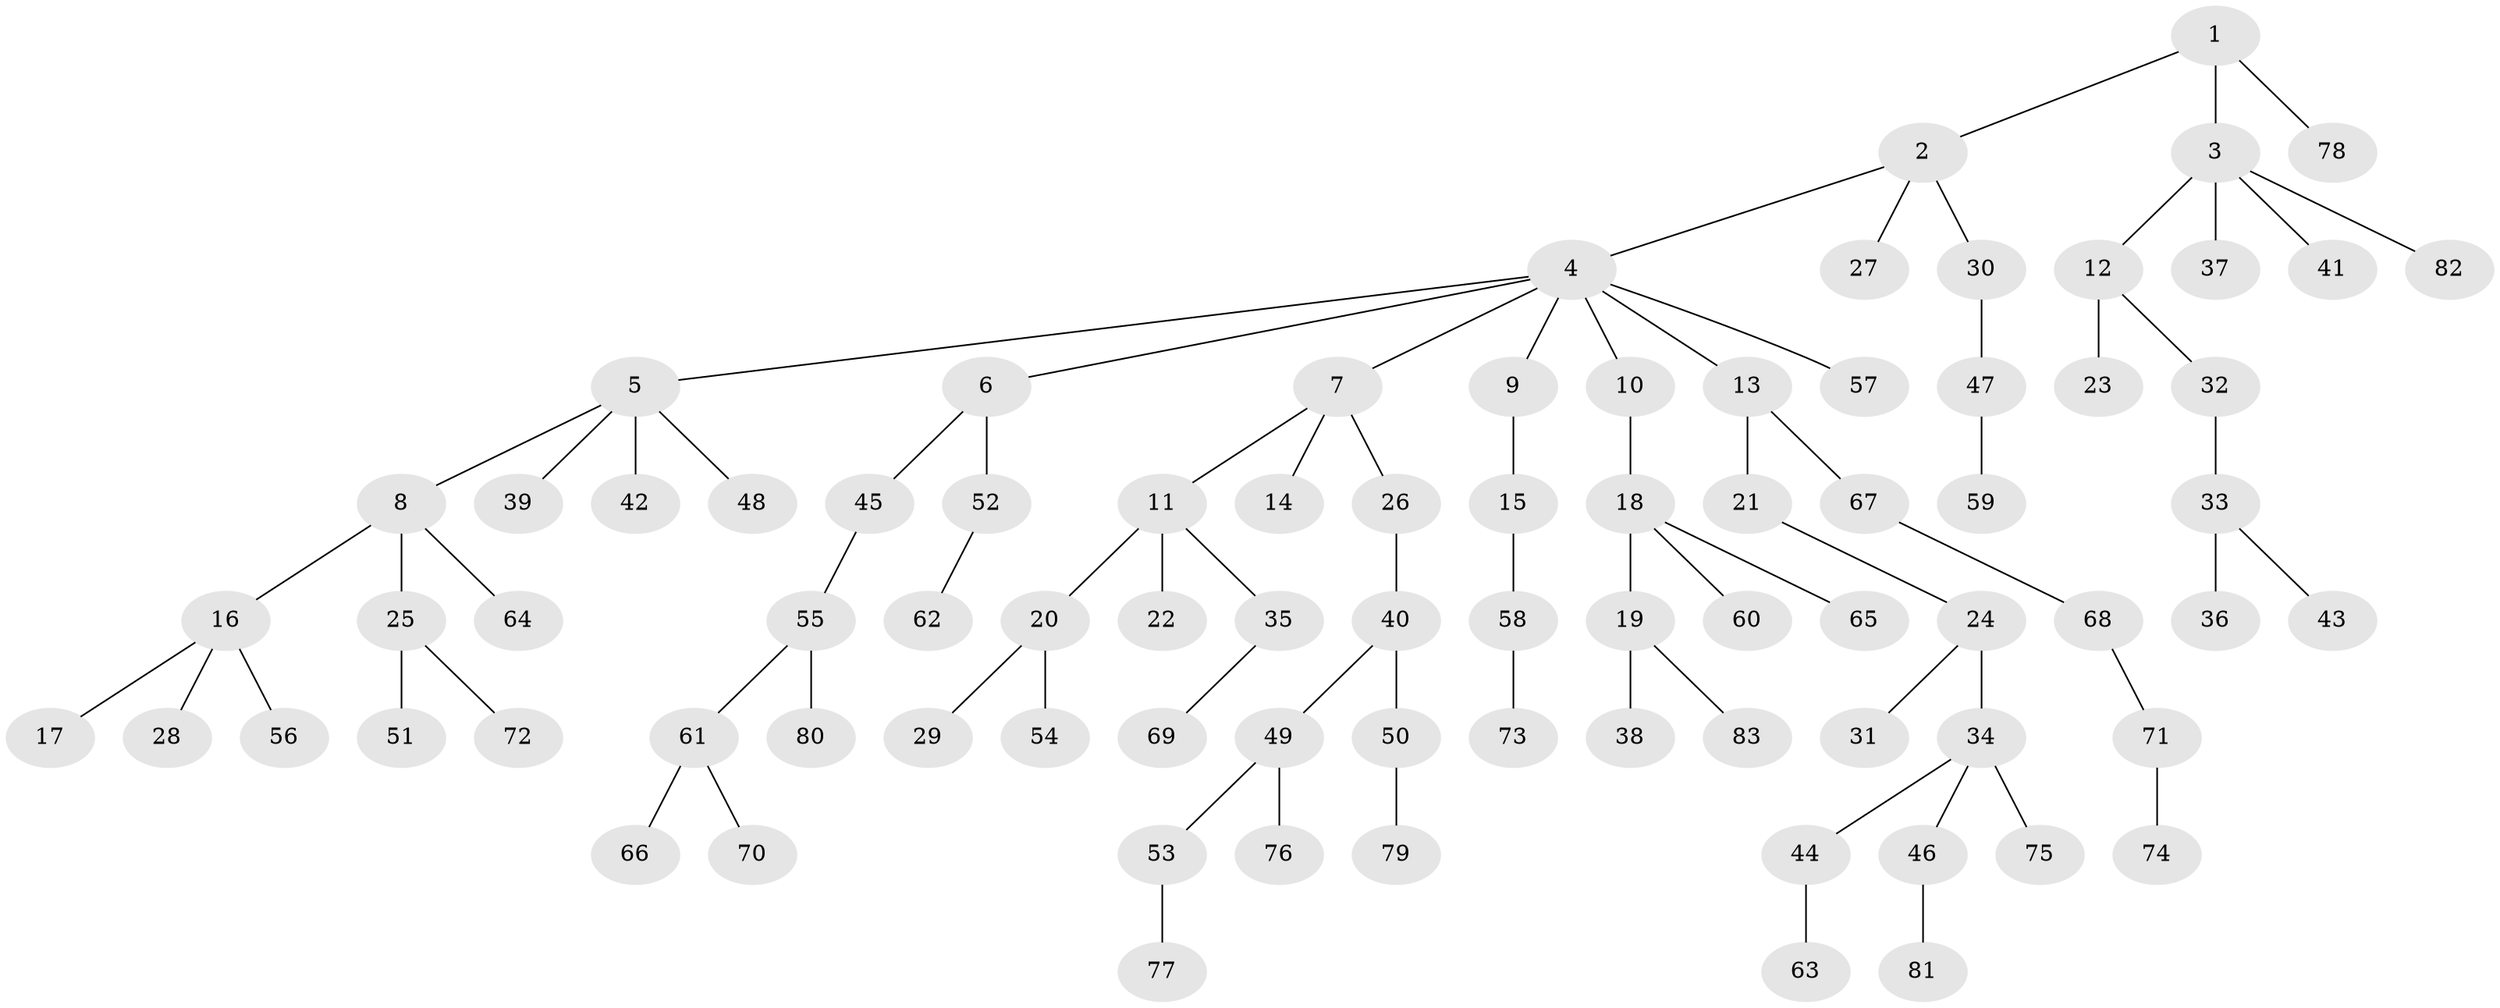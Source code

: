 // coarse degree distribution, {1: 0.6829268292682927, 2: 0.14634146341463414, 4: 0.0975609756097561, 16: 0.024390243902439025, 3: 0.024390243902439025, 5: 0.024390243902439025}
// Generated by graph-tools (version 1.1) at 2025/57/03/04/25 21:57:09]
// undirected, 83 vertices, 82 edges
graph export_dot {
graph [start="1"]
  node [color=gray90,style=filled];
  1;
  2;
  3;
  4;
  5;
  6;
  7;
  8;
  9;
  10;
  11;
  12;
  13;
  14;
  15;
  16;
  17;
  18;
  19;
  20;
  21;
  22;
  23;
  24;
  25;
  26;
  27;
  28;
  29;
  30;
  31;
  32;
  33;
  34;
  35;
  36;
  37;
  38;
  39;
  40;
  41;
  42;
  43;
  44;
  45;
  46;
  47;
  48;
  49;
  50;
  51;
  52;
  53;
  54;
  55;
  56;
  57;
  58;
  59;
  60;
  61;
  62;
  63;
  64;
  65;
  66;
  67;
  68;
  69;
  70;
  71;
  72;
  73;
  74;
  75;
  76;
  77;
  78;
  79;
  80;
  81;
  82;
  83;
  1 -- 2;
  1 -- 3;
  1 -- 78;
  2 -- 4;
  2 -- 27;
  2 -- 30;
  3 -- 12;
  3 -- 37;
  3 -- 41;
  3 -- 82;
  4 -- 5;
  4 -- 6;
  4 -- 7;
  4 -- 9;
  4 -- 10;
  4 -- 13;
  4 -- 57;
  5 -- 8;
  5 -- 39;
  5 -- 42;
  5 -- 48;
  6 -- 45;
  6 -- 52;
  7 -- 11;
  7 -- 14;
  7 -- 26;
  8 -- 16;
  8 -- 25;
  8 -- 64;
  9 -- 15;
  10 -- 18;
  11 -- 20;
  11 -- 22;
  11 -- 35;
  12 -- 23;
  12 -- 32;
  13 -- 21;
  13 -- 67;
  15 -- 58;
  16 -- 17;
  16 -- 28;
  16 -- 56;
  18 -- 19;
  18 -- 60;
  18 -- 65;
  19 -- 38;
  19 -- 83;
  20 -- 29;
  20 -- 54;
  21 -- 24;
  24 -- 31;
  24 -- 34;
  25 -- 51;
  25 -- 72;
  26 -- 40;
  30 -- 47;
  32 -- 33;
  33 -- 36;
  33 -- 43;
  34 -- 44;
  34 -- 46;
  34 -- 75;
  35 -- 69;
  40 -- 49;
  40 -- 50;
  44 -- 63;
  45 -- 55;
  46 -- 81;
  47 -- 59;
  49 -- 53;
  49 -- 76;
  50 -- 79;
  52 -- 62;
  53 -- 77;
  55 -- 61;
  55 -- 80;
  58 -- 73;
  61 -- 66;
  61 -- 70;
  67 -- 68;
  68 -- 71;
  71 -- 74;
}
